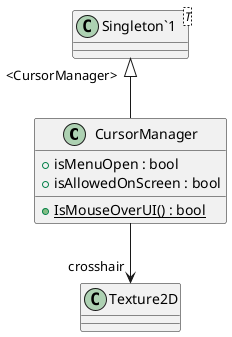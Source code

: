 @startuml
class CursorManager {
    + isMenuOpen : bool
    + isAllowedOnScreen : bool
    + {static} IsMouseOverUI() : bool
}
class "Singleton`1"<T> {
}
"Singleton`1" "<CursorManager>" <|-- CursorManager
CursorManager --> "crosshair" Texture2D
@enduml
